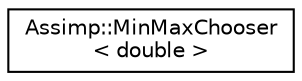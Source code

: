 digraph "Graphical Class Hierarchy"
{
  edge [fontname="Helvetica",fontsize="10",labelfontname="Helvetica",labelfontsize="10"];
  node [fontname="Helvetica",fontsize="10",shape=record];
  rankdir="LR";
  Node1 [label="Assimp::MinMaxChooser\l\< double \>",height=0.2,width=0.4,color="black", fillcolor="white", style="filled",URL="$struct_assimp_1_1_min_max_chooser_3_01double_01_4.html"];
}

